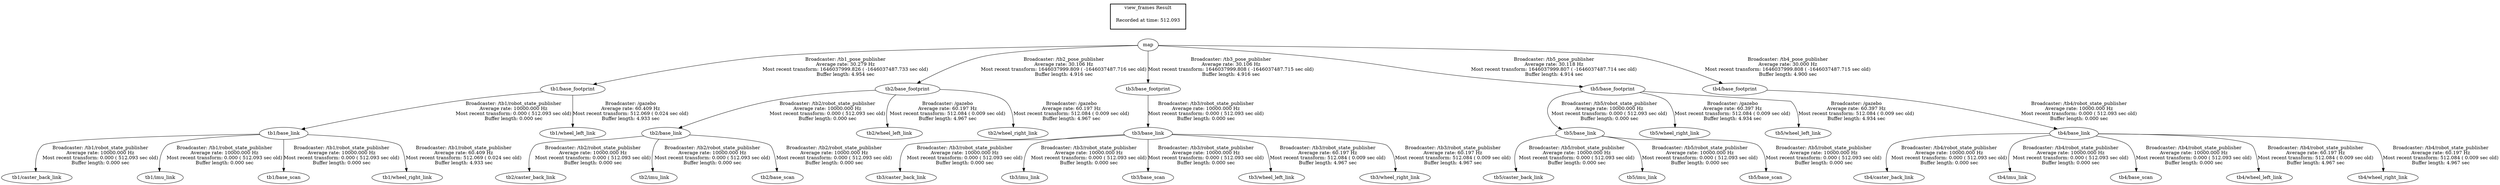 digraph G {
"tb1/base_footprint" -> "tb1/base_link"[label="Broadcaster: /tb1/robot_state_publisher\nAverage rate: 10000.000 Hz\nMost recent transform: 0.000 ( 512.093 sec old)\nBuffer length: 0.000 sec\n"];
"map" -> "tb1/base_footprint"[label="Broadcaster: /tb1_pose_publisher\nAverage rate: 30.279 Hz\nMost recent transform: 1646037999.826 ( -1646037487.733 sec old)\nBuffer length: 4.954 sec\n"];
"tb1/base_link" -> "tb1/caster_back_link"[label="Broadcaster: /tb1/robot_state_publisher\nAverage rate: 10000.000 Hz\nMost recent transform: 0.000 ( 512.093 sec old)\nBuffer length: 0.000 sec\n"];
"tb1/base_link" -> "tb1/imu_link"[label="Broadcaster: /tb1/robot_state_publisher\nAverage rate: 10000.000 Hz\nMost recent transform: 0.000 ( 512.093 sec old)\nBuffer length: 0.000 sec\n"];
"tb1/base_link" -> "tb1/base_scan"[label="Broadcaster: /tb1/robot_state_publisher\nAverage rate: 10000.000 Hz\nMost recent transform: 0.000 ( 512.093 sec old)\nBuffer length: 0.000 sec\n"];
"tb2/base_footprint" -> "tb2/base_link"[label="Broadcaster: /tb2/robot_state_publisher\nAverage rate: 10000.000 Hz\nMost recent transform: 0.000 ( 512.093 sec old)\nBuffer length: 0.000 sec\n"];
"map" -> "tb2/base_footprint"[label="Broadcaster: /tb2_pose_publisher\nAverage rate: 30.106 Hz\nMost recent transform: 1646037999.809 ( -1646037487.716 sec old)\nBuffer length: 4.916 sec\n"];
"tb2/base_link" -> "tb2/caster_back_link"[label="Broadcaster: /tb2/robot_state_publisher\nAverage rate: 10000.000 Hz\nMost recent transform: 0.000 ( 512.093 sec old)\nBuffer length: 0.000 sec\n"];
"tb2/base_link" -> "tb2/imu_link"[label="Broadcaster: /tb2/robot_state_publisher\nAverage rate: 10000.000 Hz\nMost recent transform: 0.000 ( 512.093 sec old)\nBuffer length: 0.000 sec\n"];
"tb2/base_link" -> "tb2/base_scan"[label="Broadcaster: /tb2/robot_state_publisher\nAverage rate: 10000.000 Hz\nMost recent transform: 0.000 ( 512.093 sec old)\nBuffer length: 0.000 sec\n"];
"tb3/base_footprint" -> "tb3/base_link"[label="Broadcaster: /tb3/robot_state_publisher\nAverage rate: 10000.000 Hz\nMost recent transform: 0.000 ( 512.093 sec old)\nBuffer length: 0.000 sec\n"];
"map" -> "tb3/base_footprint"[label="Broadcaster: /tb3_pose_publisher\nAverage rate: 30.106 Hz\nMost recent transform: 1646037999.808 ( -1646037487.715 sec old)\nBuffer length: 4.916 sec\n"];
"tb3/base_link" -> "tb3/caster_back_link"[label="Broadcaster: /tb3/robot_state_publisher\nAverage rate: 10000.000 Hz\nMost recent transform: 0.000 ( 512.093 sec old)\nBuffer length: 0.000 sec\n"];
"tb3/base_link" -> "tb3/imu_link"[label="Broadcaster: /tb3/robot_state_publisher\nAverage rate: 10000.000 Hz\nMost recent transform: 0.000 ( 512.093 sec old)\nBuffer length: 0.000 sec\n"];
"tb3/base_link" -> "tb3/base_scan"[label="Broadcaster: /tb3/robot_state_publisher\nAverage rate: 10000.000 Hz\nMost recent transform: 0.000 ( 512.093 sec old)\nBuffer length: 0.000 sec\n"];
"tb5/base_footprint" -> "tb5/base_link"[label="Broadcaster: /tb5/robot_state_publisher\nAverage rate: 10000.000 Hz\nMost recent transform: 0.000 ( 512.093 sec old)\nBuffer length: 0.000 sec\n"];
"map" -> "tb5/base_footprint"[label="Broadcaster: /tb5_pose_publisher\nAverage rate: 30.118 Hz\nMost recent transform: 1646037999.807 ( -1646037487.714 sec old)\nBuffer length: 4.914 sec\n"];
"tb5/base_link" -> "tb5/caster_back_link"[label="Broadcaster: /tb5/robot_state_publisher\nAverage rate: 10000.000 Hz\nMost recent transform: 0.000 ( 512.093 sec old)\nBuffer length: 0.000 sec\n"];
"tb5/base_link" -> "tb5/imu_link"[label="Broadcaster: /tb5/robot_state_publisher\nAverage rate: 10000.000 Hz\nMost recent transform: 0.000 ( 512.093 sec old)\nBuffer length: 0.000 sec\n"];
"tb5/base_link" -> "tb5/base_scan"[label="Broadcaster: /tb5/robot_state_publisher\nAverage rate: 10000.000 Hz\nMost recent transform: 0.000 ( 512.093 sec old)\nBuffer length: 0.000 sec\n"];
"tb4/base_footprint" -> "tb4/base_link"[label="Broadcaster: /tb4/robot_state_publisher\nAverage rate: 10000.000 Hz\nMost recent transform: 0.000 ( 512.093 sec old)\nBuffer length: 0.000 sec\n"];
"map" -> "tb4/base_footprint"[label="Broadcaster: /tb4_pose_publisher\nAverage rate: 30.000 Hz\nMost recent transform: 1646037999.808 ( -1646037487.715 sec old)\nBuffer length: 4.900 sec\n"];
"tb4/base_link" -> "tb4/caster_back_link"[label="Broadcaster: /tb4/robot_state_publisher\nAverage rate: 10000.000 Hz\nMost recent transform: 0.000 ( 512.093 sec old)\nBuffer length: 0.000 sec\n"];
"tb4/base_link" -> "tb4/imu_link"[label="Broadcaster: /tb4/robot_state_publisher\nAverage rate: 10000.000 Hz\nMost recent transform: 0.000 ( 512.093 sec old)\nBuffer length: 0.000 sec\n"];
"tb4/base_link" -> "tb4/base_scan"[label="Broadcaster: /tb4/robot_state_publisher\nAverage rate: 10000.000 Hz\nMost recent transform: 0.000 ( 512.093 sec old)\nBuffer length: 0.000 sec\n"];
"tb2/base_footprint" -> "tb2/wheel_left_link"[label="Broadcaster: /gazebo\nAverage rate: 60.197 Hz\nMost recent transform: 512.084 ( 0.009 sec old)\nBuffer length: 4.967 sec\n"];
"tb2/base_footprint" -> "tb2/wheel_right_link"[label="Broadcaster: /gazebo\nAverage rate: 60.197 Hz\nMost recent transform: 512.084 ( 0.009 sec old)\nBuffer length: 4.967 sec\n"];
"tb3/base_link" -> "tb3/wheel_left_link"[label="Broadcaster: /tb3/robot_state_publisher\nAverage rate: 60.197 Hz\nMost recent transform: 512.084 ( 0.009 sec old)\nBuffer length: 4.967 sec\n"];
"tb3/base_link" -> "tb3/wheel_right_link"[label="Broadcaster: /tb3/robot_state_publisher\nAverage rate: 60.197 Hz\nMost recent transform: 512.084 ( 0.009 sec old)\nBuffer length: 4.967 sec\n"];
"tb4/base_link" -> "tb4/wheel_left_link"[label="Broadcaster: /tb4/robot_state_publisher\nAverage rate: 60.197 Hz\nMost recent transform: 512.084 ( 0.009 sec old)\nBuffer length: 4.967 sec\n"];
"tb4/base_link" -> "tb4/wheel_right_link"[label="Broadcaster: /tb4/robot_state_publisher\nAverage rate: 60.197 Hz\nMost recent transform: 512.084 ( 0.009 sec old)\nBuffer length: 4.967 sec\n"];
"tb1/base_link" -> "tb1/wheel_right_link"[label="Broadcaster: /tb1/robot_state_publisher\nAverage rate: 60.409 Hz\nMost recent transform: 512.069 ( 0.024 sec old)\nBuffer length: 4.933 sec\n"];
"tb1/base_footprint" -> "tb1/wheel_left_link"[label="Broadcaster: /gazebo\nAverage rate: 60.409 Hz\nMost recent transform: 512.069 ( 0.024 sec old)\nBuffer length: 4.933 sec\n"];
"tb5/base_footprint" -> "tb5/wheel_right_link"[label="Broadcaster: /gazebo\nAverage rate: 60.397 Hz\nMost recent transform: 512.084 ( 0.009 sec old)\nBuffer length: 4.934 sec\n"];
"tb5/base_footprint" -> "tb5/wheel_left_link"[label="Broadcaster: /gazebo\nAverage rate: 60.397 Hz\nMost recent transform: 512.084 ( 0.009 sec old)\nBuffer length: 4.934 sec\n"];
edge [style=invis];
 subgraph cluster_legend { style=bold; color=black; label ="view_frames Result";
"Recorded at time: 512.093"[ shape=plaintext ] ;
 }->"map";
}